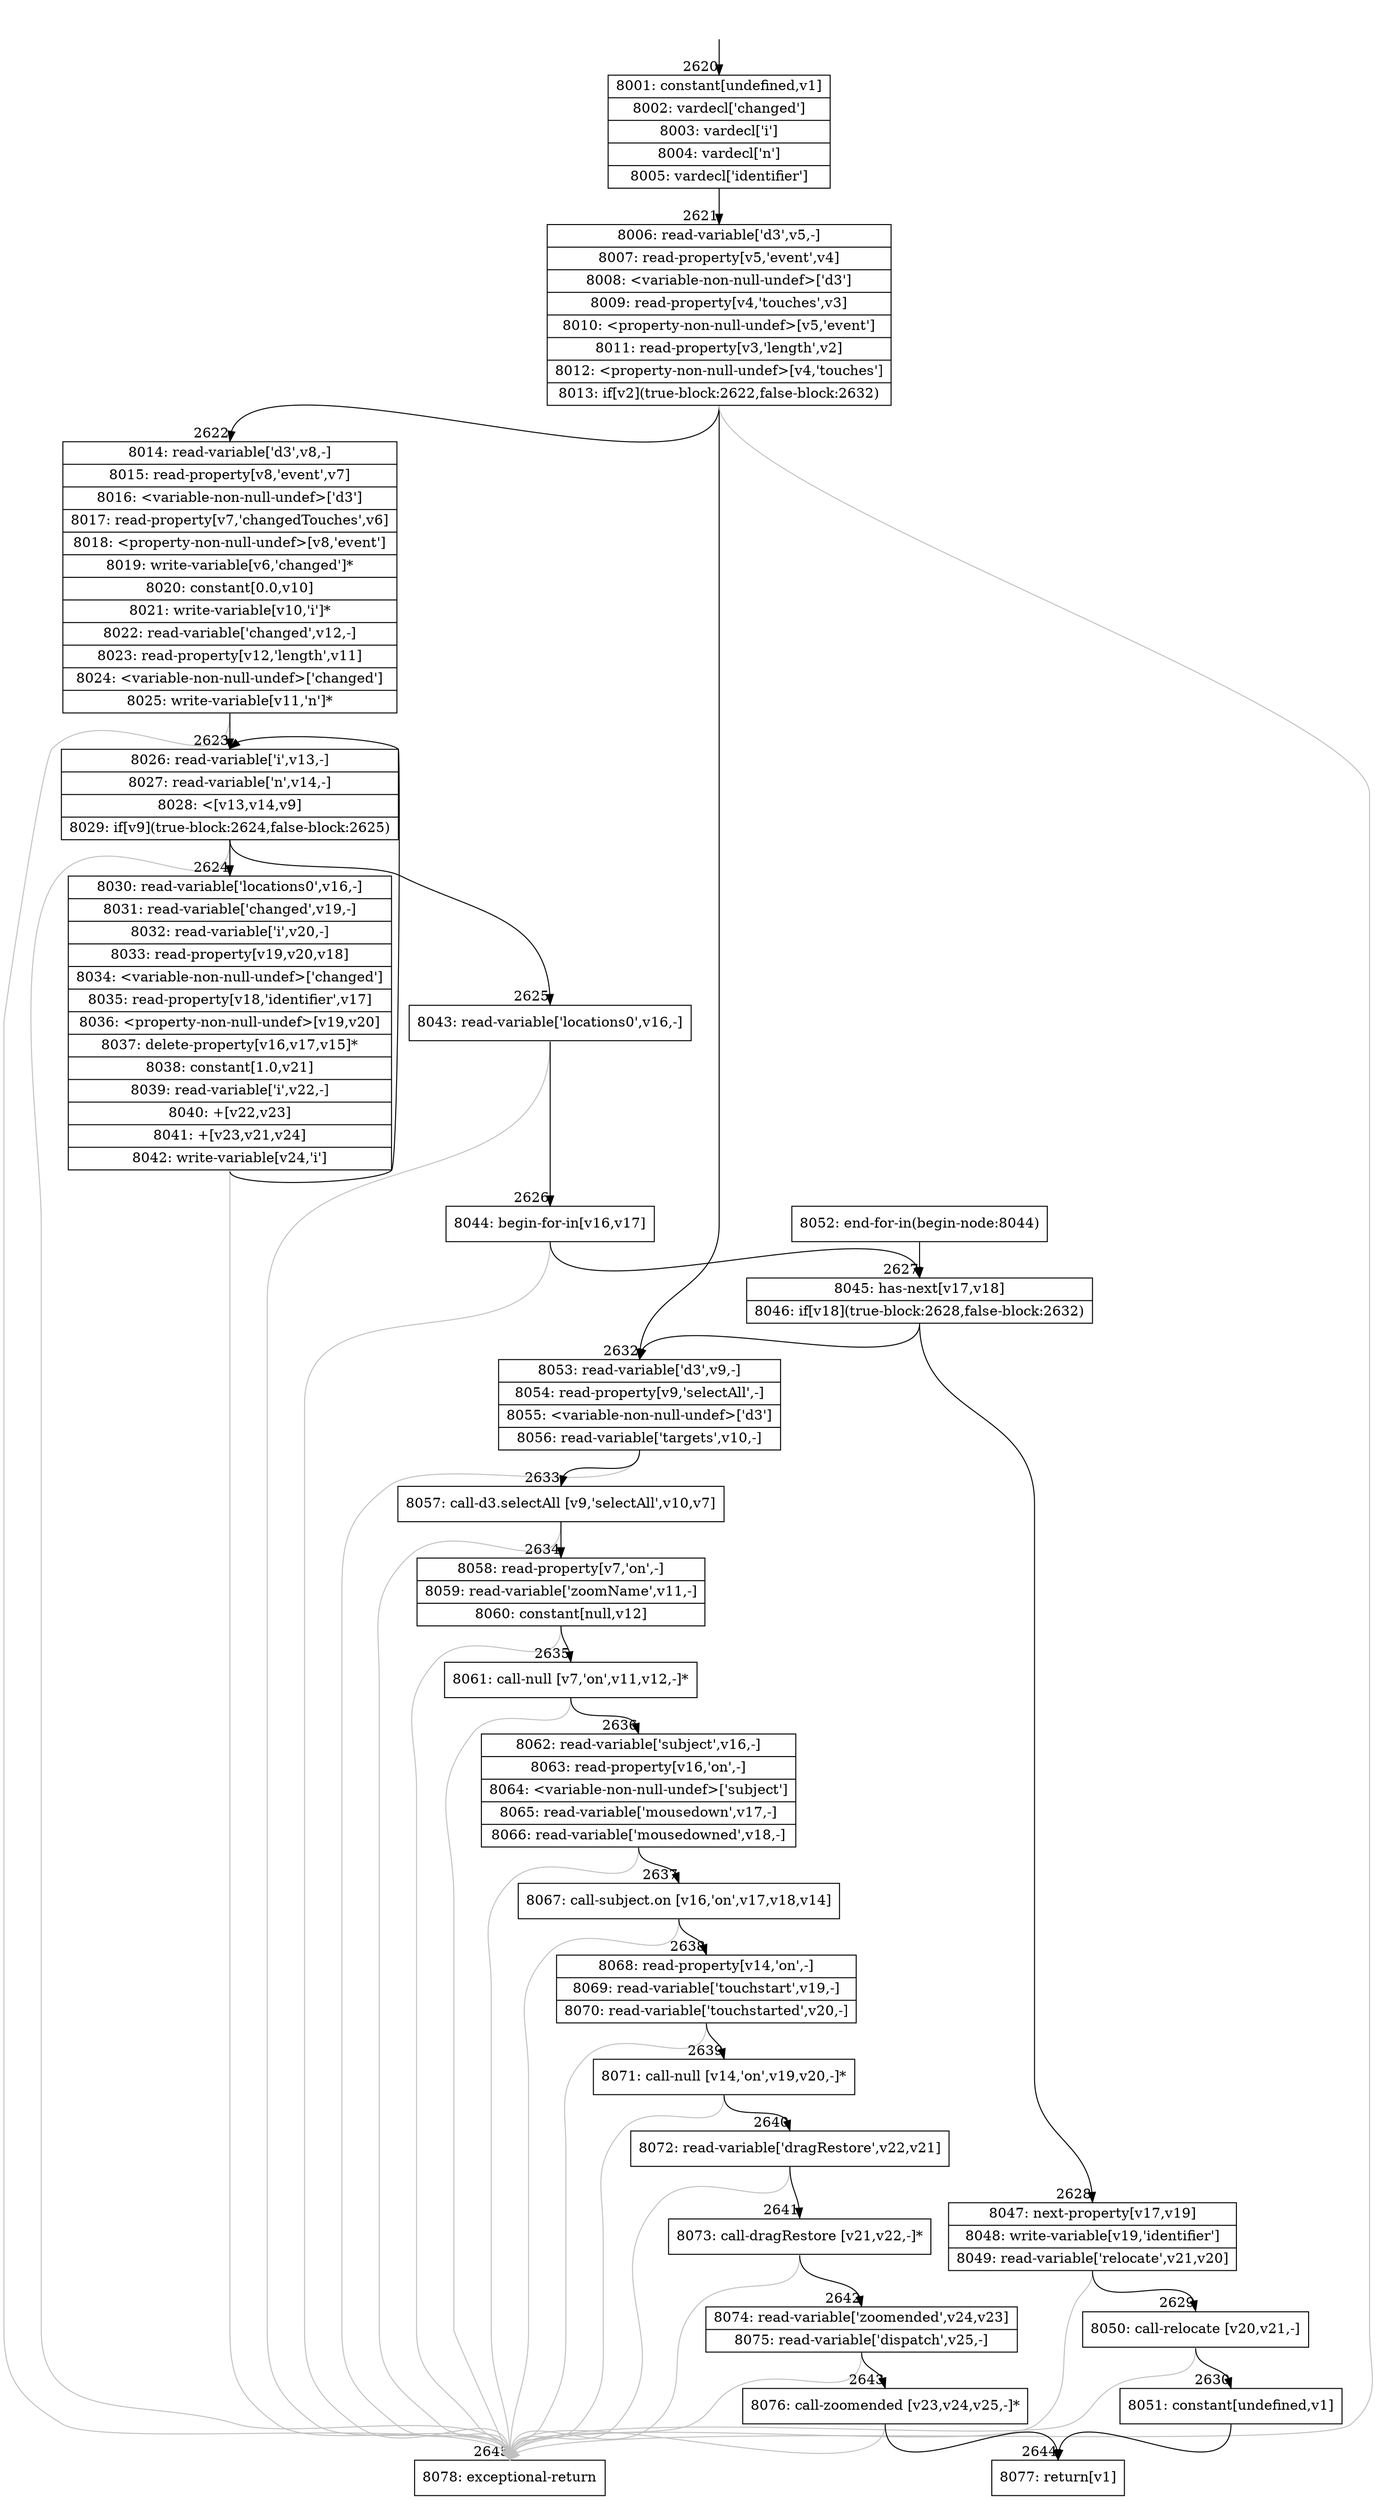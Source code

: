 digraph {
rankdir="TD"
BB_entry255[shape=none,label=""];
BB_entry255 -> BB2620 [tailport=s, headport=n, headlabel="    2620"]
BB2620 [shape=record label="{8001: constant[undefined,v1]|8002: vardecl['changed']|8003: vardecl['i']|8004: vardecl['n']|8005: vardecl['identifier']}" ] 
BB2620 -> BB2621 [tailport=s, headport=n, headlabel="      2621"]
BB2621 [shape=record label="{8006: read-variable['d3',v5,-]|8007: read-property[v5,'event',v4]|8008: \<variable-non-null-undef\>['d3']|8009: read-property[v4,'touches',v3]|8010: \<property-non-null-undef\>[v5,'event']|8011: read-property[v3,'length',v2]|8012: \<property-non-null-undef\>[v4,'touches']|8013: if[v2](true-block:2622,false-block:2632)}" ] 
BB2621 -> BB2622 [tailport=s, headport=n, headlabel="      2622"]
BB2621 -> BB2632 [tailport=s, headport=n, headlabel="      2632"]
BB2621 -> BB2645 [tailport=s, headport=n, color=gray, headlabel="      2645"]
BB2622 [shape=record label="{8014: read-variable['d3',v8,-]|8015: read-property[v8,'event',v7]|8016: \<variable-non-null-undef\>['d3']|8017: read-property[v7,'changedTouches',v6]|8018: \<property-non-null-undef\>[v8,'event']|8019: write-variable[v6,'changed']*|8020: constant[0.0,v10]|8021: write-variable[v10,'i']*|8022: read-variable['changed',v12,-]|8023: read-property[v12,'length',v11]|8024: \<variable-non-null-undef\>['changed']|8025: write-variable[v11,'n']*}" ] 
BB2622 -> BB2623 [tailport=s, headport=n, headlabel="      2623"]
BB2622 -> BB2645 [tailport=s, headport=n, color=gray]
BB2623 [shape=record label="{8026: read-variable['i',v13,-]|8027: read-variable['n',v14,-]|8028: \<[v13,v14,v9]|8029: if[v9](true-block:2624,false-block:2625)}" ] 
BB2623 -> BB2624 [tailport=s, headport=n, headlabel="      2624"]
BB2623 -> BB2625 [tailport=s, headport=n, headlabel="      2625"]
BB2623 -> BB2645 [tailport=s, headport=n, color=gray]
BB2624 [shape=record label="{8030: read-variable['locations0',v16,-]|8031: read-variable['changed',v19,-]|8032: read-variable['i',v20,-]|8033: read-property[v19,v20,v18]|8034: \<variable-non-null-undef\>['changed']|8035: read-property[v18,'identifier',v17]|8036: \<property-non-null-undef\>[v19,v20]|8037: delete-property[v16,v17,v15]*|8038: constant[1.0,v21]|8039: read-variable['i',v22,-]|8040: +[v22,v23]|8041: +[v23,v21,v24]|8042: write-variable[v24,'i']}" ] 
BB2624 -> BB2623 [tailport=s, headport=n]
BB2624 -> BB2645 [tailport=s, headport=n, color=gray]
BB2625 [shape=record label="{8043: read-variable['locations0',v16,-]}" ] 
BB2625 -> BB2626 [tailport=s, headport=n, headlabel="      2626"]
BB2625 -> BB2645 [tailport=s, headport=n, color=gray]
BB2626 [shape=record label="{8044: begin-for-in[v16,v17]}" ] 
BB2626 -> BB2627 [tailport=s, headport=n, headlabel="      2627"]
BB2626 -> BB2645 [tailport=s, headport=n, color=gray]
BB2627 [shape=record label="{8045: has-next[v17,v18]|8046: if[v18](true-block:2628,false-block:2632)}" ] 
BB2627 -> BB2628 [tailport=s, headport=n, headlabel="      2628"]
BB2627 -> BB2632 [tailport=s, headport=n]
BB2628 [shape=record label="{8047: next-property[v17,v19]|8048: write-variable[v19,'identifier']|8049: read-variable['relocate',v21,v20]}" ] 
BB2628 -> BB2629 [tailport=s, headport=n, headlabel="      2629"]
BB2628 -> BB2645 [tailport=s, headport=n, color=gray]
BB2629 [shape=record label="{8050: call-relocate [v20,v21,-]}" ] 
BB2629 -> BB2630 [tailport=s, headport=n, headlabel="      2630"]
BB2629 -> BB2645 [tailport=s, headport=n, color=gray]
BB2630 [shape=record label="{8051: constant[undefined,v1]}" ] 
BB2630 -> BB2644 [tailport=s, headport=n, headlabel="      2644"]
BB2631 [shape=record label="{8052: end-for-in(begin-node:8044)}" ] 
BB2631 -> BB2627 [tailport=s, headport=n]
BB2632 [shape=record label="{8053: read-variable['d3',v9,-]|8054: read-property[v9,'selectAll',-]|8055: \<variable-non-null-undef\>['d3']|8056: read-variable['targets',v10,-]}" ] 
BB2632 -> BB2633 [tailport=s, headport=n, headlabel="      2633"]
BB2632 -> BB2645 [tailport=s, headport=n, color=gray]
BB2633 [shape=record label="{8057: call-d3.selectAll [v9,'selectAll',v10,v7]}" ] 
BB2633 -> BB2634 [tailport=s, headport=n, headlabel="      2634"]
BB2633 -> BB2645 [tailport=s, headport=n, color=gray]
BB2634 [shape=record label="{8058: read-property[v7,'on',-]|8059: read-variable['zoomName',v11,-]|8060: constant[null,v12]}" ] 
BB2634 -> BB2635 [tailport=s, headport=n, headlabel="      2635"]
BB2634 -> BB2645 [tailport=s, headport=n, color=gray]
BB2635 [shape=record label="{8061: call-null [v7,'on',v11,v12,-]*}" ] 
BB2635 -> BB2636 [tailport=s, headport=n, headlabel="      2636"]
BB2635 -> BB2645 [tailport=s, headport=n, color=gray]
BB2636 [shape=record label="{8062: read-variable['subject',v16,-]|8063: read-property[v16,'on',-]|8064: \<variable-non-null-undef\>['subject']|8065: read-variable['mousedown',v17,-]|8066: read-variable['mousedowned',v18,-]}" ] 
BB2636 -> BB2637 [tailport=s, headport=n, headlabel="      2637"]
BB2636 -> BB2645 [tailport=s, headport=n, color=gray]
BB2637 [shape=record label="{8067: call-subject.on [v16,'on',v17,v18,v14]}" ] 
BB2637 -> BB2638 [tailport=s, headport=n, headlabel="      2638"]
BB2637 -> BB2645 [tailport=s, headport=n, color=gray]
BB2638 [shape=record label="{8068: read-property[v14,'on',-]|8069: read-variable['touchstart',v19,-]|8070: read-variable['touchstarted',v20,-]}" ] 
BB2638 -> BB2639 [tailport=s, headport=n, headlabel="      2639"]
BB2638 -> BB2645 [tailport=s, headport=n, color=gray]
BB2639 [shape=record label="{8071: call-null [v14,'on',v19,v20,-]*}" ] 
BB2639 -> BB2640 [tailport=s, headport=n, headlabel="      2640"]
BB2639 -> BB2645 [tailport=s, headport=n, color=gray]
BB2640 [shape=record label="{8072: read-variable['dragRestore',v22,v21]}" ] 
BB2640 -> BB2641 [tailport=s, headport=n, headlabel="      2641"]
BB2640 -> BB2645 [tailport=s, headport=n, color=gray]
BB2641 [shape=record label="{8073: call-dragRestore [v21,v22,-]*}" ] 
BB2641 -> BB2642 [tailport=s, headport=n, headlabel="      2642"]
BB2641 -> BB2645 [tailport=s, headport=n, color=gray]
BB2642 [shape=record label="{8074: read-variable['zoomended',v24,v23]|8075: read-variable['dispatch',v25,-]}" ] 
BB2642 -> BB2643 [tailport=s, headport=n, headlabel="      2643"]
BB2642 -> BB2645 [tailport=s, headport=n, color=gray]
BB2643 [shape=record label="{8076: call-zoomended [v23,v24,v25,-]*}" ] 
BB2643 -> BB2644 [tailport=s, headport=n]
BB2643 -> BB2645 [tailport=s, headport=n, color=gray]
BB2644 [shape=record label="{8077: return[v1]}" ] 
BB2645 [shape=record label="{8078: exceptional-return}" ] 
//#$~ 1551
}
